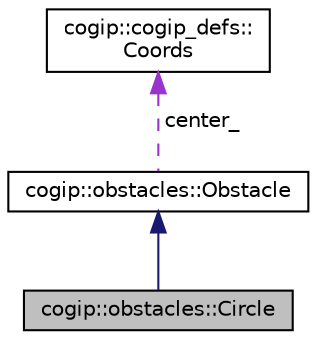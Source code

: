 digraph "cogip::obstacles::Circle"
{
 // LATEX_PDF_SIZE
  bgcolor="transparent";
  edge [fontname="Helvetica",fontsize="10",labelfontname="Helvetica",labelfontsize="10"];
  node [fontname="Helvetica",fontsize="10",shape=record];
  Node1 [label="cogip::obstacles::Circle",height=0.2,width=0.4,color="black", fillcolor="grey75", style="filled", fontcolor="black",tooltip="Circle obstacle defined by its center and radius."];
  Node2 -> Node1 [dir="back",color="midnightblue",fontsize="10",style="solid",fontname="Helvetica"];
  Node2 [label="cogip::obstacles::Obstacle",height=0.2,width=0.4,color="black",URL="$classcogip_1_1obstacles_1_1Obstacle.html",tooltip="An obstacle used to detect and avoid collisions."];
  Node3 -> Node2 [dir="back",color="darkorchid3",fontsize="10",style="dashed",label=" center_" ,fontname="Helvetica"];
  Node3 [label="cogip::cogip_defs::\lCoords",height=0.2,width=0.4,color="black",URL="$classcogip_1_1cogip__defs_1_1Coords.html",tooltip="Absolute coordinates along X and Y axis."];
}
